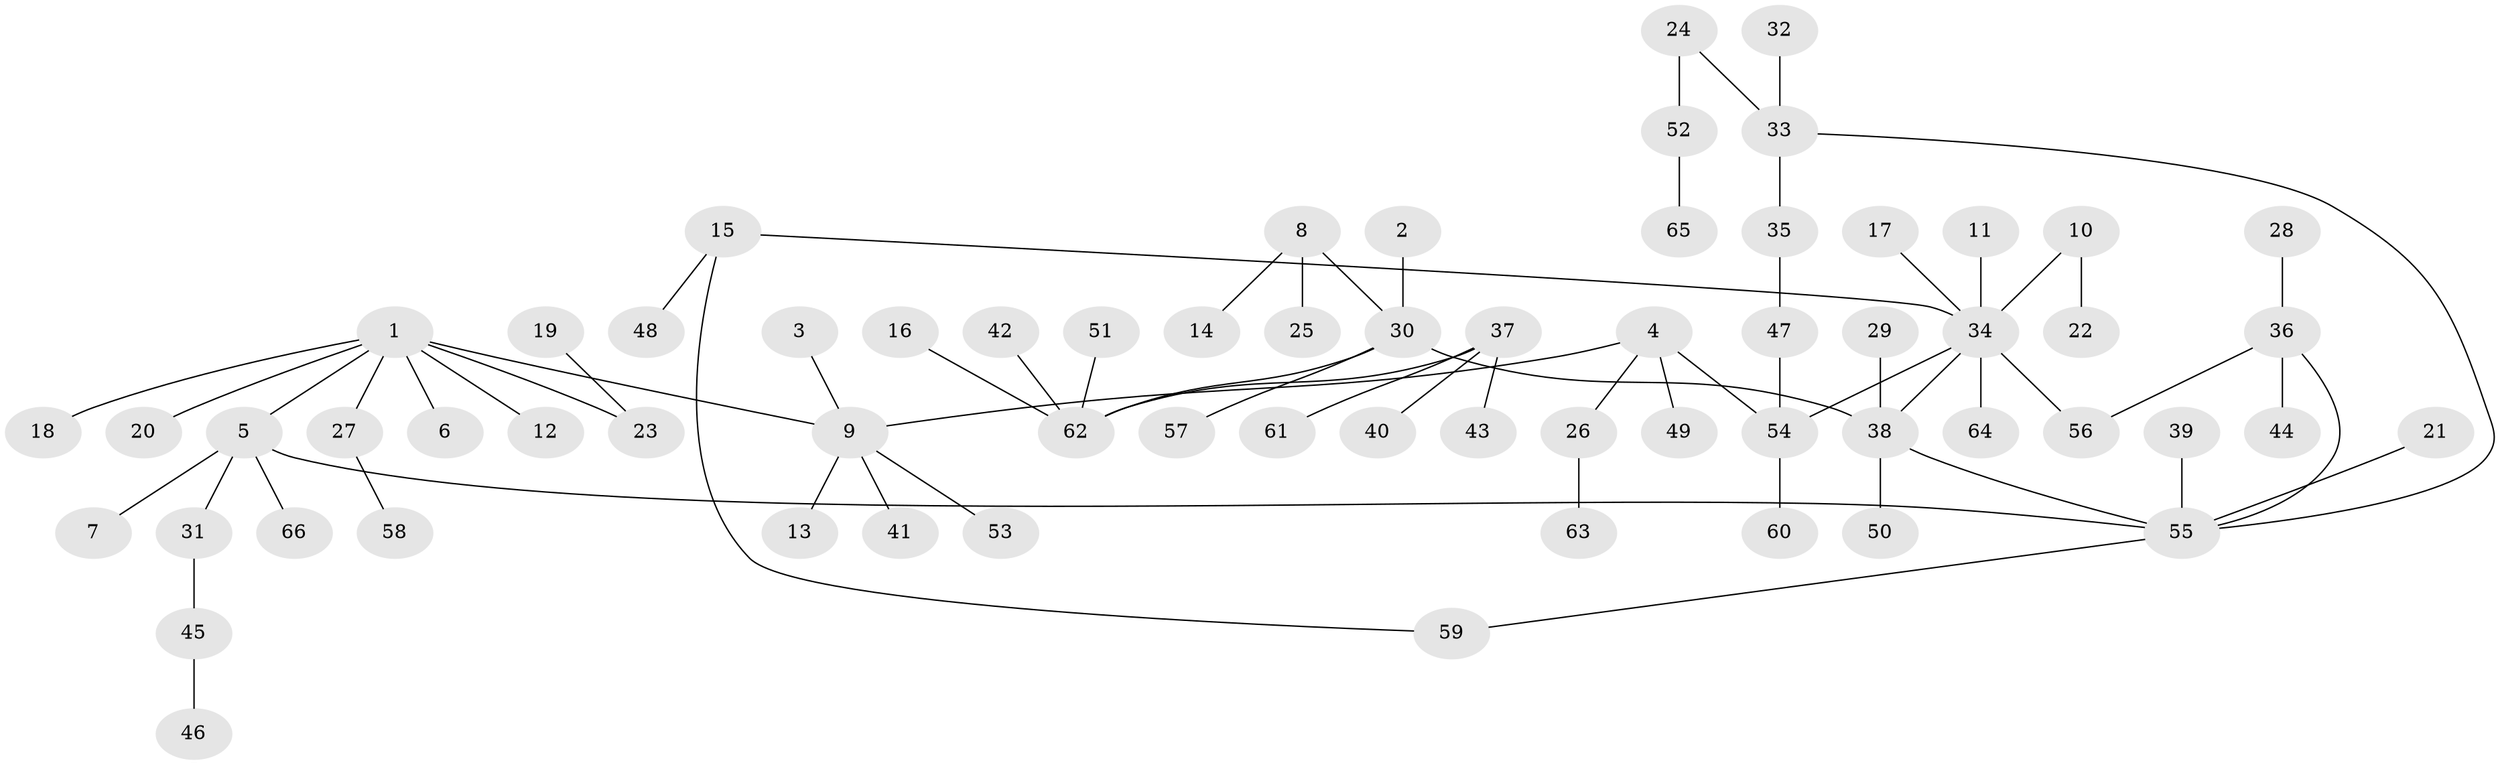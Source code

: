 // original degree distribution, {6: 0.030534351145038167, 2: 0.29770992366412213, 4: 0.04580152671755725, 9: 0.007633587786259542, 5: 0.015267175572519083, 7: 0.007633587786259542, 3: 0.1450381679389313, 1: 0.45038167938931295}
// Generated by graph-tools (version 1.1) at 2025/49/03/09/25 03:49:19]
// undirected, 66 vertices, 69 edges
graph export_dot {
graph [start="1"]
  node [color=gray90,style=filled];
  1;
  2;
  3;
  4;
  5;
  6;
  7;
  8;
  9;
  10;
  11;
  12;
  13;
  14;
  15;
  16;
  17;
  18;
  19;
  20;
  21;
  22;
  23;
  24;
  25;
  26;
  27;
  28;
  29;
  30;
  31;
  32;
  33;
  34;
  35;
  36;
  37;
  38;
  39;
  40;
  41;
  42;
  43;
  44;
  45;
  46;
  47;
  48;
  49;
  50;
  51;
  52;
  53;
  54;
  55;
  56;
  57;
  58;
  59;
  60;
  61;
  62;
  63;
  64;
  65;
  66;
  1 -- 5 [weight=1.0];
  1 -- 6 [weight=1.0];
  1 -- 9 [weight=1.0];
  1 -- 12 [weight=1.0];
  1 -- 18 [weight=1.0];
  1 -- 20 [weight=1.0];
  1 -- 23 [weight=1.0];
  1 -- 27 [weight=1.0];
  2 -- 30 [weight=1.0];
  3 -- 9 [weight=1.0];
  4 -- 9 [weight=1.0];
  4 -- 26 [weight=1.0];
  4 -- 49 [weight=1.0];
  4 -- 54 [weight=1.0];
  5 -- 7 [weight=1.0];
  5 -- 31 [weight=1.0];
  5 -- 55 [weight=1.0];
  5 -- 66 [weight=1.0];
  8 -- 14 [weight=1.0];
  8 -- 25 [weight=1.0];
  8 -- 30 [weight=1.0];
  9 -- 13 [weight=1.0];
  9 -- 41 [weight=1.0];
  9 -- 53 [weight=1.0];
  10 -- 22 [weight=1.0];
  10 -- 34 [weight=1.0];
  11 -- 34 [weight=1.0];
  15 -- 34 [weight=1.0];
  15 -- 48 [weight=1.0];
  15 -- 59 [weight=1.0];
  16 -- 62 [weight=1.0];
  17 -- 34 [weight=1.0];
  19 -- 23 [weight=1.0];
  21 -- 55 [weight=1.0];
  24 -- 33 [weight=1.0];
  24 -- 52 [weight=1.0];
  26 -- 63 [weight=1.0];
  27 -- 58 [weight=1.0];
  28 -- 36 [weight=1.0];
  29 -- 38 [weight=1.0];
  30 -- 38 [weight=1.0];
  30 -- 57 [weight=1.0];
  30 -- 62 [weight=1.0];
  31 -- 45 [weight=1.0];
  32 -- 33 [weight=1.0];
  33 -- 35 [weight=1.0];
  33 -- 55 [weight=1.0];
  34 -- 38 [weight=1.0];
  34 -- 54 [weight=1.0];
  34 -- 56 [weight=1.0];
  34 -- 64 [weight=1.0];
  35 -- 47 [weight=1.0];
  36 -- 44 [weight=1.0];
  36 -- 55 [weight=1.0];
  36 -- 56 [weight=1.0];
  37 -- 40 [weight=1.0];
  37 -- 43 [weight=1.0];
  37 -- 61 [weight=1.0];
  37 -- 62 [weight=1.0];
  38 -- 50 [weight=1.0];
  38 -- 55 [weight=1.0];
  39 -- 55 [weight=1.0];
  42 -- 62 [weight=1.0];
  45 -- 46 [weight=1.0];
  47 -- 54 [weight=1.0];
  51 -- 62 [weight=1.0];
  52 -- 65 [weight=1.0];
  54 -- 60 [weight=1.0];
  55 -- 59 [weight=1.0];
}

